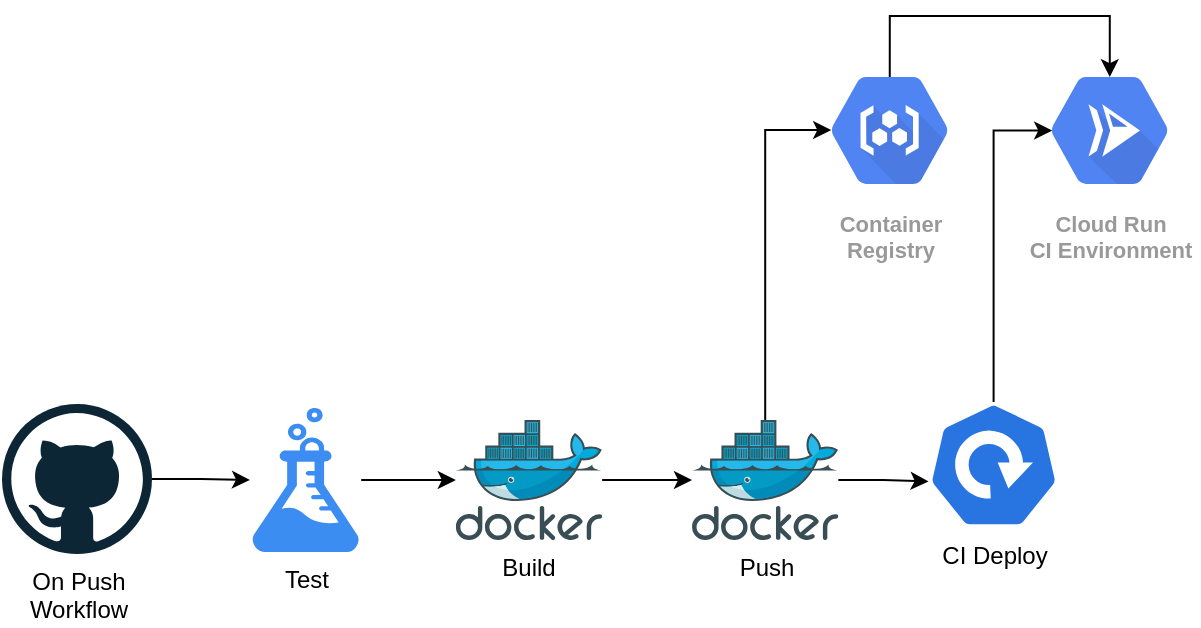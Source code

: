 <mxfile version="14.3.0" type="device"><diagram id="-ZPSwLyrjENjLNYX55TJ" name="Page-1"><mxGraphModel dx="836" dy="590" grid="1" gridSize="10" guides="1" tooltips="1" connect="1" arrows="1" fold="1" page="1" pageScale="1" pageWidth="827" pageHeight="1169" math="0" shadow="0"><root><mxCell id="0"/><mxCell id="1" parent="0"/><mxCell id="UzEmB9vOfiRSnqm9pOyt-1" value="Cloud Run&lt;br&gt;CI Environment" style="html=1;fillColor=#5184F3;strokeColor=none;verticalAlign=top;labelPosition=center;verticalLabelPosition=bottom;align=center;spacingTop=-6;fontSize=11;fontStyle=1;fontColor=#999999;shape=mxgraph.gcp2.hexIcon;prIcon=cloud_run" vertex="1" parent="1"><mxGeometry x="609.6" y="378" width="88.56" height="78.5" as="geometry"/></mxCell><mxCell id="UzEmB9vOfiRSnqm9pOyt-19" style="edgeStyle=orthogonalEdgeStyle;rounded=0;orthogonalLoop=1;jettySize=auto;html=1;" edge="1" parent="1" source="UzEmB9vOfiRSnqm9pOyt-2" target="UzEmB9vOfiRSnqm9pOyt-10"><mxGeometry relative="1" as="geometry"/></mxCell><mxCell id="UzEmB9vOfiRSnqm9pOyt-2" value="Build" style="aspect=fixed;html=1;points=[];align=center;image;fontSize=12;image=img/lib/mscae/Docker.svg;" vertex="1" parent="1"><mxGeometry x="326.91" y="562" width="73.17" height="60" as="geometry"/></mxCell><mxCell id="UzEmB9vOfiRSnqm9pOyt-23" style="edgeStyle=orthogonalEdgeStyle;rounded=0;orthogonalLoop=1;jettySize=auto;html=1;" edge="1" parent="1" source="UzEmB9vOfiRSnqm9pOyt-3" target="UzEmB9vOfiRSnqm9pOyt-9"><mxGeometry relative="1" as="geometry"/></mxCell><mxCell id="UzEmB9vOfiRSnqm9pOyt-3" value="On Push&lt;br&gt;Workflow" style="dashed=0;outlineConnect=0;html=1;align=center;labelPosition=center;verticalLabelPosition=bottom;verticalAlign=top;shape=mxgraph.weblogos.github" vertex="1" parent="1"><mxGeometry x="100" y="554" width="75" height="75" as="geometry"/></mxCell><mxCell id="UzEmB9vOfiRSnqm9pOyt-14" style="edgeStyle=orthogonalEdgeStyle;rounded=0;orthogonalLoop=1;jettySize=auto;html=1;entryX=0.5;entryY=0.16;entryDx=0;entryDy=0;entryPerimeter=0;exitX=0.5;exitY=0.16;exitDx=0;exitDy=0;exitPerimeter=0;" edge="1" parent="1" source="UzEmB9vOfiRSnqm9pOyt-4" target="UzEmB9vOfiRSnqm9pOyt-1"><mxGeometry relative="1" as="geometry"><Array as="points"><mxPoint x="543.6" y="360"/><mxPoint x="653.6" y="360"/></Array></mxGeometry></mxCell><mxCell id="UzEmB9vOfiRSnqm9pOyt-4" value="Container&#10;Registry" style="html=1;fillColor=#5184F3;strokeColor=none;verticalAlign=top;labelPosition=center;verticalLabelPosition=bottom;align=center;spacingTop=-6;fontSize=11;fontStyle=1;fontColor=#999999;shape=mxgraph.gcp2.hexIcon;prIcon=container_registry" vertex="1" parent="1"><mxGeometry x="499.6" y="378" width="88.56" height="78.5" as="geometry"/></mxCell><mxCell id="UzEmB9vOfiRSnqm9pOyt-22" style="edgeStyle=orthogonalEdgeStyle;rounded=0;orthogonalLoop=1;jettySize=auto;html=1;" edge="1" parent="1" source="UzEmB9vOfiRSnqm9pOyt-9" target="UzEmB9vOfiRSnqm9pOyt-2"><mxGeometry relative="1" as="geometry"/></mxCell><mxCell id="UzEmB9vOfiRSnqm9pOyt-9" value="Test" style="html=1;strokeColor=none;shadow=0;align=center;verticalAlign=top;fillColor=#3B8DF1;shape=mxgraph.gcp2.biomedical_beaker;labelPosition=center;verticalLabelPosition=bottom;" vertex="1" parent="1"><mxGeometry x="224" y="556" width="55.6" height="72" as="geometry"/></mxCell><mxCell id="UzEmB9vOfiRSnqm9pOyt-13" style="edgeStyle=orthogonalEdgeStyle;rounded=0;orthogonalLoop=1;jettySize=auto;html=1;" edge="1" parent="1" source="UzEmB9vOfiRSnqm9pOyt-10"><mxGeometry relative="1" as="geometry"><mxPoint x="514.6" y="417" as="targetPoint"/><Array as="points"><mxPoint x="481.6" y="417"/></Array></mxGeometry></mxCell><mxCell id="UzEmB9vOfiRSnqm9pOyt-20" style="edgeStyle=orthogonalEdgeStyle;rounded=0;orthogonalLoop=1;jettySize=auto;html=1;entryX=0.005;entryY=0.63;entryDx=0;entryDy=0;entryPerimeter=0;" edge="1" parent="1" source="UzEmB9vOfiRSnqm9pOyt-10" target="UzEmB9vOfiRSnqm9pOyt-12"><mxGeometry relative="1" as="geometry"/></mxCell><mxCell id="UzEmB9vOfiRSnqm9pOyt-10" value="Push" style="aspect=fixed;html=1;points=[];align=center;image;fontSize=12;image=img/lib/mscae/Docker.svg;" vertex="1" parent="1"><mxGeometry x="445" y="562" width="73.17" height="60" as="geometry"/></mxCell><mxCell id="UzEmB9vOfiRSnqm9pOyt-15" style="edgeStyle=orthogonalEdgeStyle;rounded=0;orthogonalLoop=1;jettySize=auto;html=1;entryX=0.175;entryY=0.5;entryDx=0;entryDy=0;entryPerimeter=0;" edge="1" parent="1" source="UzEmB9vOfiRSnqm9pOyt-12" target="UzEmB9vOfiRSnqm9pOyt-1"><mxGeometry relative="1" as="geometry"><Array as="points"><mxPoint x="595.6" y="417"/></Array></mxGeometry></mxCell><mxCell id="UzEmB9vOfiRSnqm9pOyt-12" value="CI Deploy" style="html=1;dashed=0;whitespace=wrap;fillColor=#2875E2;strokeColor=#ffffff;points=[[0.005,0.63,0],[0.1,0.2,0],[0.9,0.2,0],[0.5,0,0],[0.995,0.63,0],[0.72,0.99,0],[0.5,1,0],[0.28,0.99,0]];shape=mxgraph.kubernetes.icon;prIcon=deploy;labelPosition=center;verticalLabelPosition=bottom;align=center;verticalAlign=top;aspect=fixed;" vertex="1" parent="1"><mxGeometry x="563.0" y="553" width="65.63" height="63" as="geometry"/></mxCell></root></mxGraphModel></diagram></mxfile>